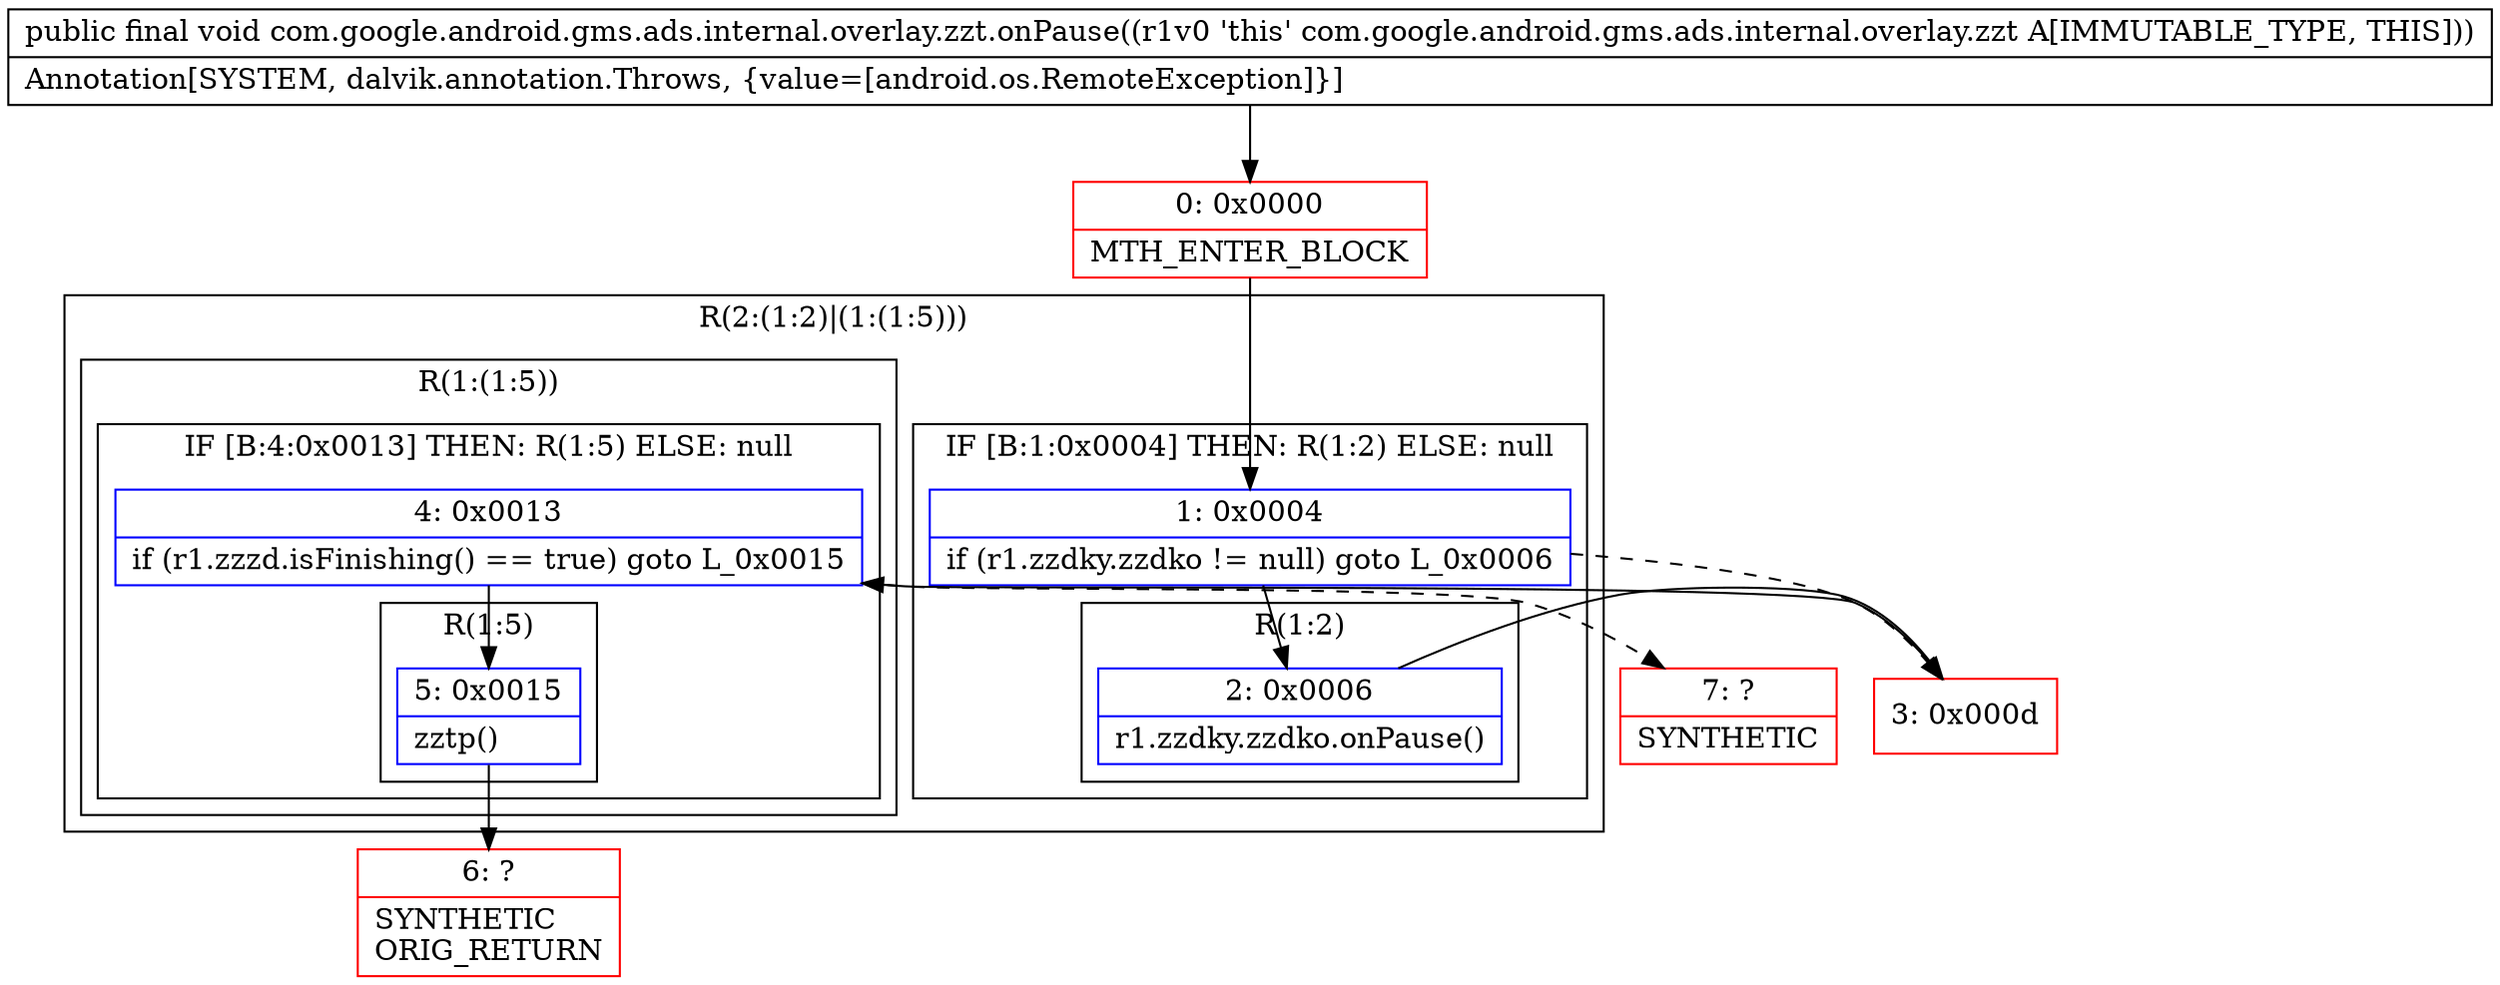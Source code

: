 digraph "CFG forcom.google.android.gms.ads.internal.overlay.zzt.onPause()V" {
subgraph cluster_Region_1025486046 {
label = "R(2:(1:2)|(1:(1:5)))";
node [shape=record,color=blue];
subgraph cluster_IfRegion_1520570833 {
label = "IF [B:1:0x0004] THEN: R(1:2) ELSE: null";
node [shape=record,color=blue];
Node_1 [shape=record,label="{1\:\ 0x0004|if (r1.zzdky.zzdko != null) goto L_0x0006\l}"];
subgraph cluster_Region_30451361 {
label = "R(1:2)";
node [shape=record,color=blue];
Node_2 [shape=record,label="{2\:\ 0x0006|r1.zzdky.zzdko.onPause()\l}"];
}
}
subgraph cluster_Region_1105538790 {
label = "R(1:(1:5))";
node [shape=record,color=blue];
subgraph cluster_IfRegion_31200088 {
label = "IF [B:4:0x0013] THEN: R(1:5) ELSE: null";
node [shape=record,color=blue];
Node_4 [shape=record,label="{4\:\ 0x0013|if (r1.zzzd.isFinishing() == true) goto L_0x0015\l}"];
subgraph cluster_Region_1270527531 {
label = "R(1:5)";
node [shape=record,color=blue];
Node_5 [shape=record,label="{5\:\ 0x0015|zztp()\l}"];
}
}
}
}
Node_0 [shape=record,color=red,label="{0\:\ 0x0000|MTH_ENTER_BLOCK\l}"];
Node_3 [shape=record,color=red,label="{3\:\ 0x000d}"];
Node_6 [shape=record,color=red,label="{6\:\ ?|SYNTHETIC\lORIG_RETURN\l}"];
Node_7 [shape=record,color=red,label="{7\:\ ?|SYNTHETIC\l}"];
MethodNode[shape=record,label="{public final void com.google.android.gms.ads.internal.overlay.zzt.onPause((r1v0 'this' com.google.android.gms.ads.internal.overlay.zzt A[IMMUTABLE_TYPE, THIS]))  | Annotation[SYSTEM, dalvik.annotation.Throws, \{value=[android.os.RemoteException]\}]\l}"];
MethodNode -> Node_0;
Node_1 -> Node_2;
Node_1 -> Node_3[style=dashed];
Node_2 -> Node_3;
Node_4 -> Node_5;
Node_4 -> Node_7[style=dashed];
Node_5 -> Node_6;
Node_0 -> Node_1;
Node_3 -> Node_4;
}

